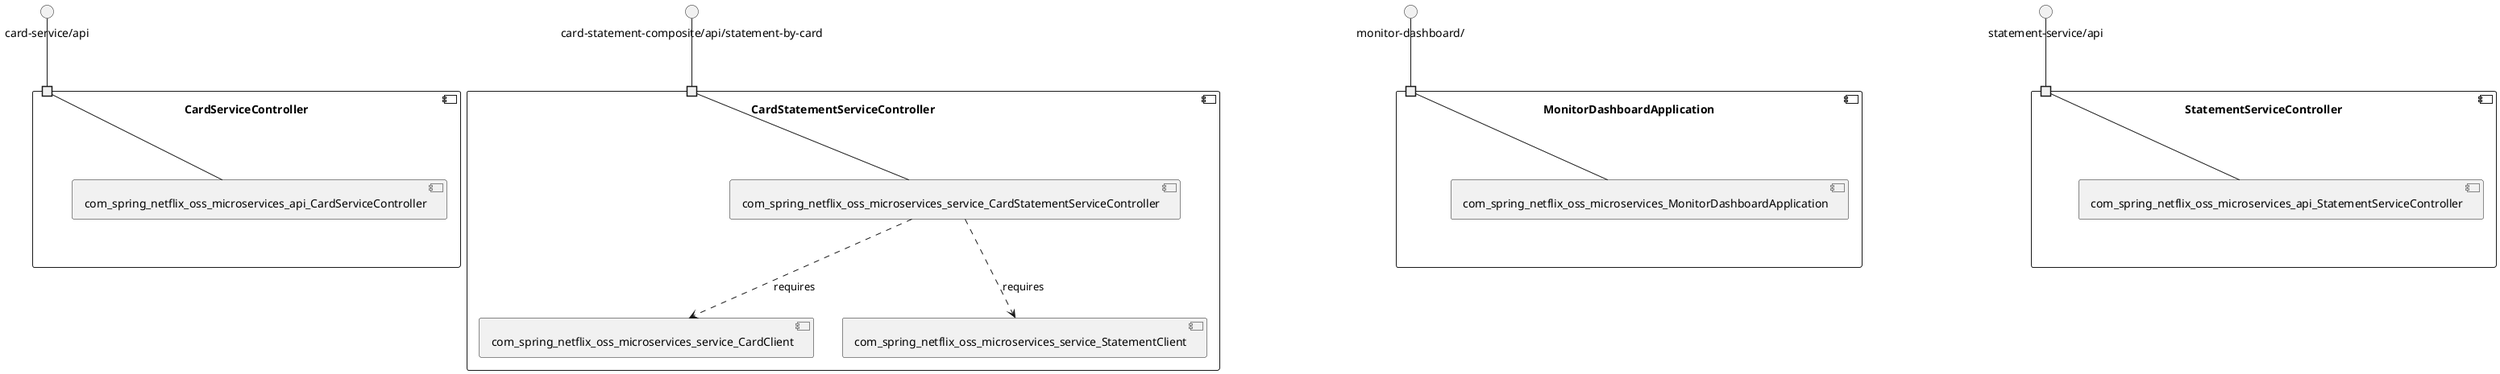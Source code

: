 @startuml
skinparam fixCircleLabelOverlapping true
component "CardServiceController\n\n\n\n\n\n" {
[com_spring_netflix_oss_microservices_api_CardServiceController]
portin " " as CardServiceController.requires.card_service_api
"CardServiceController.requires.card_service_api"--[com_spring_netflix_oss_microservices_api_CardServiceController]
}
interface "card-service/api" as interface.card_service_api
interface.card_service_api--"CardServiceController.requires.card_service_api"
component "CardStatementServiceController\n\n\n\n\n\n" {
[com_spring_netflix_oss_microservices_service_CardStatementServiceController]
[com_spring_netflix_oss_microservices_service_CardClient]
[com_spring_netflix_oss_microservices_service_StatementClient]
portin " " as CardStatementServiceController.requires.card_statement_composite_api_statement_by_card
[com_spring_netflix_oss_microservices_service_CardStatementServiceController]..>[com_spring_netflix_oss_microservices_service_CardClient] : requires
[com_spring_netflix_oss_microservices_service_CardStatementServiceController]..>[com_spring_netflix_oss_microservices_service_StatementClient] : requires
"CardStatementServiceController.requires.card_statement_composite_api_statement_by_card"--[com_spring_netflix_oss_microservices_service_CardStatementServiceController]
}
interface "card-statement-composite/api/statement-by-card" as interface.card_statement_composite_api_statement_by_card
interface.card_statement_composite_api_statement_by_card--"CardStatementServiceController.requires.card_statement_composite_api_statement_by_card"
component "MonitorDashboardApplication\n\n\n\n\n\n" {
[com_spring_netflix_oss_microservices_MonitorDashboardApplication]
portin " " as MonitorDashboardApplication.requires.monitor_dashboard_
"MonitorDashboardApplication.requires.monitor_dashboard_"--[com_spring_netflix_oss_microservices_MonitorDashboardApplication]
}
interface "monitor-dashboard/" as interface.monitor_dashboard_
interface.monitor_dashboard_--"MonitorDashboardApplication.requires.monitor_dashboard_"
component "StatementServiceController\n\n\n\n\n\n" {
[com_spring_netflix_oss_microservices_api_StatementServiceController]
portin " " as StatementServiceController.requires.statement_service_api
"StatementServiceController.requires.statement_service_api"--[com_spring_netflix_oss_microservices_api_StatementServiceController]
}
interface "statement-service/api" as interface.statement_service_api
interface.statement_service_api--"StatementServiceController.requires.statement_service_api"

@enduml
